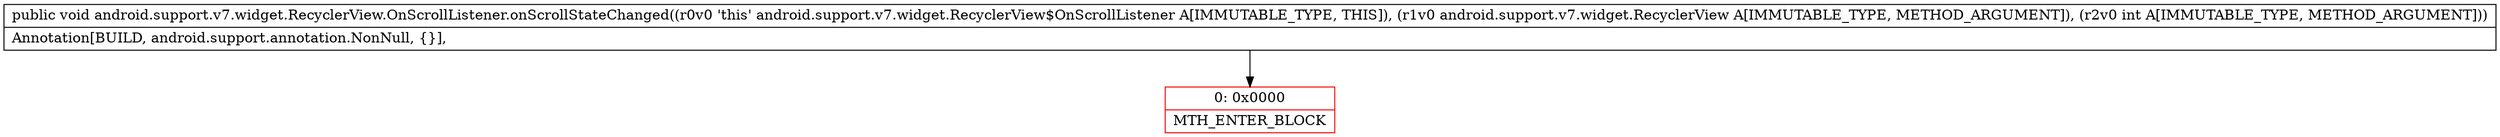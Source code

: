 digraph "CFG forandroid.support.v7.widget.RecyclerView.OnScrollListener.onScrollStateChanged(Landroid\/support\/v7\/widget\/RecyclerView;I)V" {
subgraph cluster_Region_1512645140 {
label = "R(0)";
node [shape=record,color=blue];
}
Node_0 [shape=record,color=red,label="{0\:\ 0x0000|MTH_ENTER_BLOCK\l}"];
MethodNode[shape=record,label="{public void android.support.v7.widget.RecyclerView.OnScrollListener.onScrollStateChanged((r0v0 'this' android.support.v7.widget.RecyclerView$OnScrollListener A[IMMUTABLE_TYPE, THIS]), (r1v0 android.support.v7.widget.RecyclerView A[IMMUTABLE_TYPE, METHOD_ARGUMENT]), (r2v0 int A[IMMUTABLE_TYPE, METHOD_ARGUMENT]))  | Annotation[BUILD, android.support.annotation.NonNull, \{\}], \l}"];
MethodNode -> Node_0;
}

